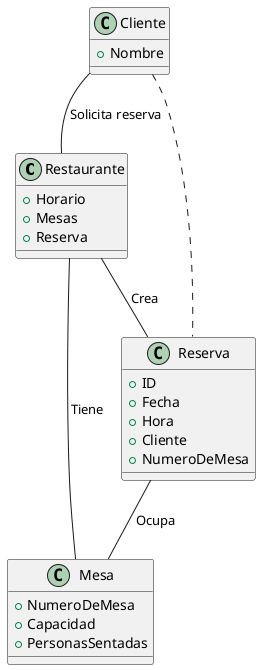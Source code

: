 @startuml Diagrama de clases
class Restaurante{
    + Horario
    + Mesas
    + Reserva
}

class Cliente{
    + Nombre
}
class Reserva{
    + ID
    + Fecha
    + Hora
    + Cliente
    + NumeroDeMesa
}

class Mesa{
    + NumeroDeMesa
    + Capacidad
    + PersonasSentadas
}


Cliente -- Restaurante: Solicita reserva 
Restaurante -- Reserva: Crea
Reserva -- Mesa: Ocupa
Restaurante -- Mesa:Tiene
Cliente .. Reserva



@enduml